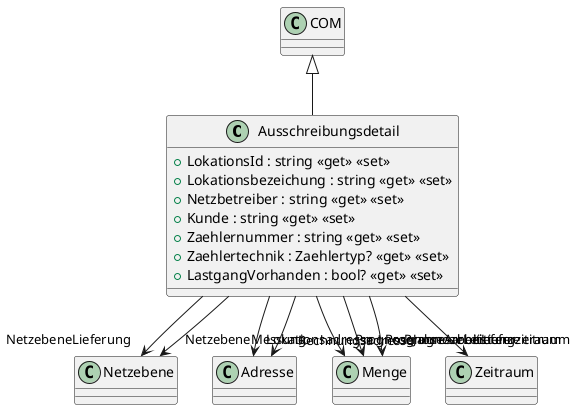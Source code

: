 @startuml
class Ausschreibungsdetail {
    + LokationsId : string <<get>> <<set>>
    + Lokationsbezeichung : string <<get>> <<set>>
    + Netzbetreiber : string <<get>> <<set>>
    + Kunde : string <<get>> <<set>>
    + Zaehlernummer : string <<get>> <<set>>
    + Zaehlertechnik : Zaehlertyp? <<get>> <<set>>
    + LastgangVorhanden : bool? <<get>> <<set>>
}
COM <|-- Ausschreibungsdetail
Ausschreibungsdetail --> "NetzebeneLieferung" Netzebene
Ausschreibungsdetail --> "NetzebeneMessung" Netzebene
Ausschreibungsdetail --> "Lokationsadresse" Adresse
Ausschreibungsdetail --> "Rechnungsadresse" Adresse
Ausschreibungsdetail --> "PrognoseJahresarbeit" Menge
Ausschreibungsdetail --> "PrognoseArbeitLieferzeitraum" Menge
Ausschreibungsdetail --> "PrognoseLeistung" Menge
Ausschreibungsdetail --> "Lieferzeitraum" Zeitraum
@enduml
